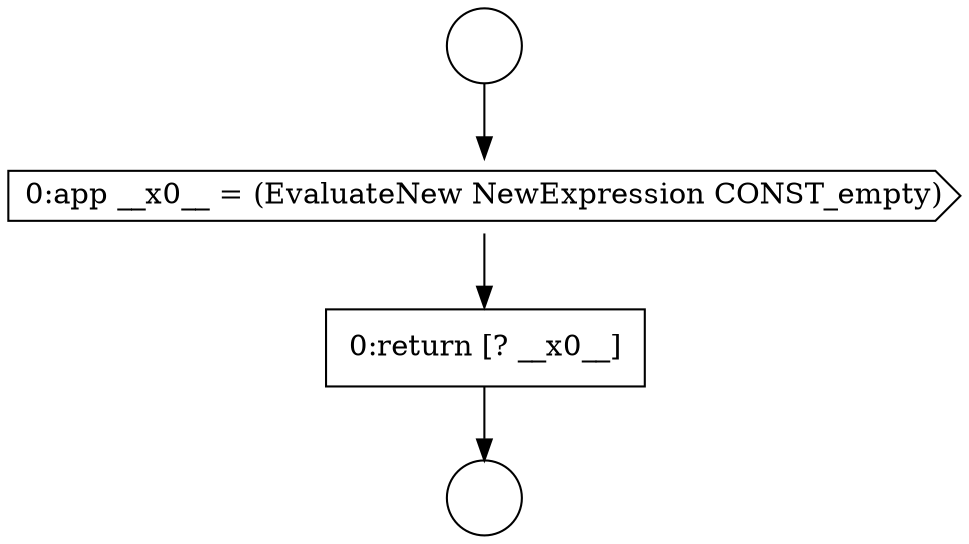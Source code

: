 digraph {
  node3898 [shape=circle label=" " color="black" fillcolor="white" style=filled]
  node3900 [shape=cds, label=<<font color="black">0:app __x0__ = (EvaluateNew NewExpression CONST_empty)</font>> color="black" fillcolor="white" style=filled]
  node3901 [shape=none, margin=0, label=<<font color="black">
    <table border="0" cellborder="1" cellspacing="0" cellpadding="10">
      <tr><td align="left">0:return [? __x0__]</td></tr>
    </table>
  </font>> color="black" fillcolor="white" style=filled]
  node3899 [shape=circle label=" " color="black" fillcolor="white" style=filled]
  node3898 -> node3900 [ color="black"]
  node3900 -> node3901 [ color="black"]
  node3901 -> node3899 [ color="black"]
}
